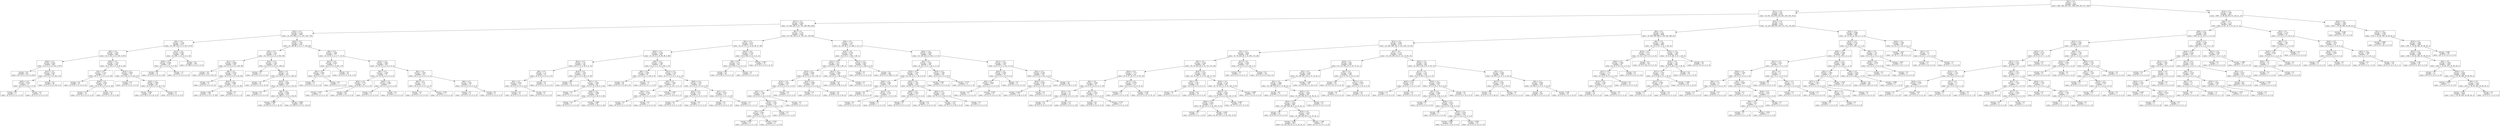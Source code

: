 digraph Tree {
node [shape=box] ;
0 [label="X[2] <= 0.5\nentropy = 3.17\nsamples = 8652\nvalue = [997, 964, 951, 947, 1000, 946, 947, 971, 929]"] ;
1 [label="X[11] <= 0.5\nentropy = 2.97\nsamples = 6741\nvalue = [0, 951, 912, 879, 435, 901, 819, 930, 914]"] ;
0 -> 1 [labeldistance=2.5, labelangle=45, headlabel="True"] ;
2 [label="X[17] <= 0.5\nentropy = 2.524\nsamples = 3387\nvalue = [0, 528, 328, 0, 25, 750, 268, 660, 828]"] ;
1 -> 2 ;
3 [label="X[23] <= 0.5\nentropy = 2.122\nsamples = 1995\nvalue = [0, 379, 188, 0, 2, 0, 167, 520, 739]"] ;
2 -> 3 ;
4 [label="X[5] <= 0.5\nentropy = 1.519\nsamples = 1077\nvalue = [0, 190, 122, 0, 0, 0, 90, 0, 675]"] ;
3 -> 4 ;
5 [label="X[8] <= 0.5\nentropy = 1.039\nsamples = 868\nvalue = [0, 0, 121, 0, 0, 0, 90, 0, 657]"] ;
4 -> 5 ;
6 [label="X[20] <= 0.5\nentropy = 0.432\nsamples = 699\nvalue = [0, 0, 0, 0, 0, 0, 62, 0, 637]"] ;
5 -> 6 ;
7 [label="entropy = 0.0\nsamples = 631\nvalue = [0, 0, 0, 0, 0, 0, 0, 0, 631]"] ;
6 -> 7 ;
8 [label="X[15] <= 0.5\nentropy = 0.431\nsamples = 68\nvalue = [0, 0, 0, 0, 0, 0, 62, 0, 6]"] ;
6 -> 8 ;
9 [label="X[26] <= 0.5\nentropy = 0.918\nsamples = 9\nvalue = [0, 0, 0, 0, 0, 0, 3, 0, 6]"] ;
8 -> 9 ;
10 [label="entropy = 0.0\nsamples = 3\nvalue = [0, 0, 0, 0, 0, 0, 3, 0, 0]"] ;
9 -> 10 ;
11 [label="entropy = 0.0\nsamples = 6\nvalue = [0, 0, 0, 0, 0, 0, 0, 0, 6]"] ;
9 -> 11 ;
12 [label="entropy = 0.0\nsamples = 59\nvalue = [0, 0, 0, 0, 0, 0, 59, 0, 0]"] ;
8 -> 12 ;
13 [label="X[20] <= 0.5\nentropy = 1.139\nsamples = 169\nvalue = [0, 0, 121, 0, 0, 0, 28, 0, 20]"] ;
5 -> 13 ;
14 [label="X[3] <= 0.5\nentropy = 0.734\nsamples = 97\nvalue = [0, 0, 77, 0, 0, 0, 0, 0, 20]"] ;
13 -> 14 ;
15 [label="entropy = 0.0\nsamples = 67\nvalue = [0, 0, 67, 0, 0, 0, 0, 0, 0]"] ;
14 -> 15 ;
16 [label="X[26] <= 0.5\nentropy = 0.918\nsamples = 30\nvalue = [0, 0, 10, 0, 0, 0, 0, 0, 20]"] ;
14 -> 16 ;
17 [label="entropy = 0.0\nsamples = 10\nvalue = [0, 0, 10, 0, 0, 0, 0, 0, 0]"] ;
16 -> 17 ;
18 [label="entropy = 0.0\nsamples = 20\nvalue = [0, 0, 0, 0, 0, 0, 0, 0, 20]"] ;
16 -> 18 ;
19 [label="X[16] <= 0.5\nentropy = 0.964\nsamples = 72\nvalue = [0, 0, 44, 0, 0, 0, 28, 0, 0]"] ;
13 -> 19 ;
20 [label="entropy = 0.0\nsamples = 3\nvalue = [0, 0, 0, 0, 0, 0, 3, 0, 0]"] ;
19 -> 20 ;
21 [label="X[25] <= 0.5\nentropy = 0.945\nsamples = 69\nvalue = [0, 0, 44, 0, 0, 0, 25, 0, 0]"] ;
19 -> 21 ;
22 [label="entropy = 0.961\nsamples = 65\nvalue = [0, 0, 40, 0, 0, 0, 25, 0, 0]"] ;
21 -> 22 ;
23 [label="entropy = 0.0\nsamples = 4\nvalue = [0, 0, 4, 0, 0, 0, 0, 0, 0]"] ;
21 -> 23 ;
24 [label="X[13] <= 0.5\nentropy = 0.467\nsamples = 209\nvalue = [0, 190, 1, 0, 0, 0, 0, 0, 18]"] ;
4 -> 24 ;
25 [label="X[24] <= 0.5\nentropy = 0.569\nsamples = 20\nvalue = [0, 1, 1, 0, 0, 0, 0, 0, 18]"] ;
24 -> 25 ;
26 [label="entropy = 0.0\nsamples = 18\nvalue = [0, 0, 0, 0, 0, 0, 0, 0, 18]"] ;
25 -> 26 ;
27 [label="entropy = 1.0\nsamples = 2\nvalue = [0, 1, 1, 0, 0, 0, 0, 0, 0]"] ;
25 -> 27 ;
28 [label="entropy = 0.0\nsamples = 189\nvalue = [0, 189, 0, 0, 0, 0, 0, 0, 0]"] ;
24 -> 28 ;
29 [label="X[20] <= 0.5\nentropy = 1.794\nsamples = 918\nvalue = [0, 189, 66, 0, 2, 0, 77, 520, 64]"] ;
3 -> 29 ;
30 [label="X[5] <= 0.5\nentropy = 1.24\nsamples = 747\nvalue = [0, 175, 9, 0, 0, 0, 0, 504, 59]"] ;
29 -> 30 ;
31 [label="X[1] <= 0.5\nentropy = 0.608\nsamples = 395\nvalue = [0, 0, 0, 0, 0, 0, 0, 336, 59]"] ;
30 -> 31 ;
32 [label="entropy = 0.0\nsamples = 251\nvalue = [0, 0, 0, 0, 0, 0, 0, 251, 0]"] ;
31 -> 32 ;
33 [label="X[6] <= 0.5\nentropy = 0.976\nsamples = 144\nvalue = [0, 0, 0, 0, 0, 0, 0, 85, 59]"] ;
31 -> 33 ;
34 [label="entropy = 0.0\nsamples = 9\nvalue = [0, 0, 0, 0, 0, 0, 0, 9, 0]"] ;
33 -> 34 ;
35 [label="X[24] <= 0.5\nentropy = 0.989\nsamples = 135\nvalue = [0, 0, 0, 0, 0, 0, 0, 76, 59]"] ;
33 -> 35 ;
36 [label="entropy = 0.99\nsamples = 134\nvalue = [0, 0, 0, 0, 0, 0, 0, 75, 59]"] ;
35 -> 36 ;
37 [label="entropy = 0.0\nsamples = 1\nvalue = [0, 0, 0, 0, 0, 0, 0, 1, 0]"] ;
35 -> 37 ;
38 [label="X[12] <= 0.5\nentropy = 1.146\nsamples = 352\nvalue = [0, 175, 9, 0, 0, 0, 0, 168, 0]"] ;
30 -> 38 ;
39 [label="entropy = 0.0\nsamples = 9\nvalue = [0, 0, 9, 0, 0, 0, 0, 0, 0]"] ;
38 -> 39 ;
40 [label="X[26] <= 0.5\nentropy = 1.0\nsamples = 343\nvalue = [0, 175, 0, 0, 0, 0, 0, 168, 0]"] ;
38 -> 40 ;
41 [label="entropy = 0.0\nsamples = 16\nvalue = [0, 0, 0, 0, 0, 0, 0, 16, 0]"] ;
40 -> 41 ;
42 [label="X[16] <= 0.5\nentropy = 0.996\nsamples = 327\nvalue = [0, 175, 0, 0, 0, 0, 0, 152, 0]"] ;
40 -> 42 ;
43 [label="entropy = 0.0\nsamples = 9\nvalue = [0, 9, 0, 0, 0, 0, 0, 0, 0]"] ;
42 -> 43 ;
44 [label="X[6] <= 0.5\nentropy = 0.999\nsamples = 318\nvalue = [0, 166, 0, 0, 0, 0, 0, 152, 0]"] ;
42 -> 44 ;
45 [label="entropy = 0.998\nsamples = 38\nvalue = [0, 20, 0, 0, 0, 0, 0, 18, 0]"] ;
44 -> 45 ;
46 [label="entropy = 0.999\nsamples = 280\nvalue = [0, 146, 0, 0, 0, 0, 0, 134, 0]"] ;
44 -> 46 ;
47 [label="X[8] <= 0.5\nentropy = 1.886\nsamples = 171\nvalue = [0, 14, 57, 0, 2, 0, 77, 16, 5]"] ;
29 -> 47 ;
48 [label="X[15] <= 0.5\nentropy = 0.253\nsamples = 71\nvalue = [0, 0, 0, 0, 0, 0, 68, 3, 0]"] ;
47 -> 48 ;
49 [label="X[4] <= 0.5\nentropy = 0.881\nsamples = 10\nvalue = [0, 0, 0, 0, 0, 0, 7, 3, 0]"] ;
48 -> 49 ;
50 [label="entropy = 0.0\nsamples = 3\nvalue = [0, 0, 0, 0, 0, 0, 0, 3, 0]"] ;
49 -> 50 ;
51 [label="entropy = 0.0\nsamples = 7\nvalue = [0, 0, 0, 0, 0, 0, 7, 0, 0]"] ;
49 -> 51 ;
52 [label="entropy = 0.0\nsamples = 61\nvalue = [0, 0, 0, 0, 0, 0, 61, 0, 0]"] ;
48 -> 52 ;
53 [label="X[15] <= 0.5\nentropy = 1.884\nsamples = 100\nvalue = [0, 14, 57, 0, 2, 0, 9, 13, 5]"] ;
47 -> 53 ;
54 [label="X[0] <= 0.5\nentropy = 1.058\nsamples = 72\nvalue = [0, 14, 54, 0, 2, 0, 0, 2, 0]"] ;
53 -> 54 ;
55 [label="X[26] <= 0.5\nentropy = 0.772\nsamples = 65\nvalue = [0, 9, 54, 0, 0, 0, 0, 2, 0]"] ;
54 -> 55 ;
56 [label="entropy = 0.971\nsamples = 5\nvalue = [0, 0, 3, 0, 0, 0, 0, 2, 0]"] ;
55 -> 56 ;
57 [label="entropy = 0.61\nsamples = 60\nvalue = [0, 9, 51, 0, 0, 0, 0, 0, 0]"] ;
55 -> 57 ;
58 [label="X[25] <= 0.5\nentropy = 0.863\nsamples = 7\nvalue = [0, 5, 0, 0, 2, 0, 0, 0, 0]"] ;
54 -> 58 ;
59 [label="entropy = 0.0\nsamples = 2\nvalue = [0, 0, 0, 0, 2, 0, 0, 0, 0]"] ;
58 -> 59 ;
60 [label="entropy = 0.0\nsamples = 5\nvalue = [0, 5, 0, 0, 0, 0, 0, 0, 0]"] ;
58 -> 60 ;
61 [label="X[5] <= 0.5\nentropy = 1.845\nsamples = 28\nvalue = [0, 0, 3, 0, 0, 0, 9, 11, 5]"] ;
53 -> 61 ;
62 [label="X[9] <= 0.5\nentropy = 0.75\nsamples = 14\nvalue = [0, 0, 3, 0, 0, 0, 0, 11, 0]"] ;
61 -> 62 ;
63 [label="entropy = 0.0\nsamples = 9\nvalue = [0, 0, 0, 0, 0, 0, 0, 9, 0]"] ;
62 -> 63 ;
64 [label="entropy = 0.971\nsamples = 5\nvalue = [0, 0, 3, 0, 0, 0, 0, 2, 0]"] ;
62 -> 64 ;
65 [label="X[9] <= 0.5\nentropy = 0.94\nsamples = 14\nvalue = [0, 0, 0, 0, 0, 0, 9, 0, 5]"] ;
61 -> 65 ;
66 [label="entropy = 0.0\nsamples = 9\nvalue = [0, 0, 0, 0, 0, 0, 9, 0, 0]"] ;
65 -> 66 ;
67 [label="entropy = 0.0\nsamples = 5\nvalue = [0, 0, 0, 0, 0, 0, 0, 0, 5]"] ;
65 -> 67 ;
68 [label="X[0] <= 0.5\nentropy = 2.118\nsamples = 1392\nvalue = [0, 149, 140, 0, 23, 750, 101, 140, 89]"] ;
2 -> 68 ;
69 [label="X[4] <= 0.5\nentropy = 2.475\nsamples = 415\nvalue = [0, 19, 111, 0, 10, 62, 98, 27, 88]"] ;
68 -> 69 ;
70 [label="X[20] <= 0.5\nentropy = 2.129\nsamples = 283\nvalue = [0, 19, 2, 0, 10, 60, 98, 6, 88]"] ;
69 -> 70 ;
71 [label="X[22] <= 0.5\nentropy = 1.45\nsamples = 144\nvalue = [0, 8, 1, 0, 0, 58, 0, 4, 73]"] ;
70 -> 71 ;
72 [label="X[8] <= 0.5\nentropy = 1.11\nsamples = 43\nvalue = [0, 8, 0, 0, 0, 0, 0, 4, 31]"] ;
71 -> 72 ;
73 [label="X[3] <= 0.5\nentropy = 0.918\nsamples = 12\nvalue = [0, 8, 0, 0, 0, 0, 0, 4, 0]"] ;
72 -> 73 ;
74 [label="entropy = 0.0\nsamples = 8\nvalue = [0, 8, 0, 0, 0, 0, 0, 0, 0]"] ;
73 -> 74 ;
75 [label="entropy = 0.0\nsamples = 4\nvalue = [0, 0, 0, 0, 0, 0, 0, 4, 0]"] ;
73 -> 75 ;
76 [label="entropy = 0.0\nsamples = 31\nvalue = [0, 0, 0, 0, 0, 0, 0, 0, 31]"] ;
72 -> 76 ;
77 [label="X[10] <= 0.5\nentropy = 1.052\nsamples = 101\nvalue = [0, 0, 1, 0, 0, 58, 0, 0, 42]"] ;
71 -> 77 ;
78 [label="entropy = 0.0\nsamples = 19\nvalue = [0, 0, 0, 0, 0, 19, 0, 0, 0]"] ;
77 -> 78 ;
79 [label="X[7] <= 0.5\nentropy = 1.082\nsamples = 82\nvalue = [0, 0, 1, 0, 0, 39, 0, 0, 42]"] ;
77 -> 79 ;
80 [label="entropy = 0.0\nsamples = 1\nvalue = [0, 0, 1, 0, 0, 0, 0, 0, 0]"] ;
79 -> 80 ;
81 [label="X[26] <= 0.5\nentropy = 0.999\nsamples = 81\nvalue = [0, 0, 0, 0, 0, 39, 0, 0, 42]"] ;
79 -> 81 ;
82 [label="entropy = 0.0\nsamples = 1\nvalue = [0, 0, 0, 0, 0, 1, 0, 0, 0]"] ;
81 -> 82 ;
83 [label="entropy = 0.998\nsamples = 80\nvalue = [0, 0, 0, 0, 0, 38, 0, 0, 42]"] ;
81 -> 83 ;
84 [label="X[9] <= 0.5\nentropy = 1.492\nsamples = 139\nvalue = [0, 11, 1, 0, 10, 2, 98, 2, 15]"] ;
70 -> 84 ;
85 [label="X[6] <= 0.5\nentropy = 0.091\nsamples = 87\nvalue = [0, 0, 0, 0, 0, 1, 86, 0, 0]"] ;
84 -> 85 ;
86 [label="entropy = 0.0\nsamples = 85\nvalue = [0, 0, 0, 0, 0, 0, 85, 0, 0]"] ;
85 -> 86 ;
87 [label="entropy = 1.0\nsamples = 2\nvalue = [0, 0, 0, 0, 0, 1, 1, 0, 0]"] ;
85 -> 87 ;
88 [label="X[13] <= 0.5\nentropy = 2.337\nsamples = 52\nvalue = [0, 11, 1, 0, 10, 1, 12, 2, 15]"] ;
84 -> 88 ;
89 [label="X[8] <= 0.5\nentropy = 1.949\nsamples = 23\nvalue = [0, 8, 1, 0, 10, 1, 0, 2, 1]"] ;
88 -> 89 ;
90 [label="X[5] <= 0.5\nentropy = 0.544\nsamples = 8\nvalue = [0, 7, 0, 0, 0, 1, 0, 0, 0]"] ;
89 -> 90 ;
91 [label="entropy = 0.0\nsamples = 1\nvalue = [0, 0, 0, 0, 0, 1, 0, 0, 0]"] ;
90 -> 91 ;
92 [label="entropy = 0.0\nsamples = 7\nvalue = [0, 7, 0, 0, 0, 0, 0, 0, 0]"] ;
90 -> 92 ;
93 [label="entropy = 1.559\nsamples = 15\nvalue = [0, 1, 1, 0, 10, 0, 0, 2, 1]"] ;
89 -> 93 ;
94 [label="X[26] <= 0.5\nentropy = 1.373\nsamples = 29\nvalue = [0, 3, 0, 0, 0, 0, 12, 0, 14]"] ;
88 -> 94 ;
95 [label="X[22] <= 0.5\nentropy = 0.75\nsamples = 14\nvalue = [0, 3, 0, 0, 0, 0, 11, 0, 0]"] ;
94 -> 95 ;
96 [label="entropy = 0.0\nsamples = 11\nvalue = [0, 0, 0, 0, 0, 0, 11, 0, 0]"] ;
95 -> 96 ;
97 [label="entropy = 0.0\nsamples = 3\nvalue = [0, 3, 0, 0, 0, 0, 0, 0, 0]"] ;
95 -> 97 ;
98 [label="X[7] <= 0.5\nentropy = 0.353\nsamples = 15\nvalue = [0, 0, 0, 0, 0, 0, 1, 0, 14]"] ;
94 -> 98 ;
99 [label="entropy = 0.0\nsamples = 13\nvalue = [0, 0, 0, 0, 0, 0, 0, 0, 13]"] ;
98 -> 99 ;
100 [label="entropy = 1.0\nsamples = 2\nvalue = [0, 0, 0, 0, 0, 0, 1, 0, 1]"] ;
98 -> 100 ;
101 [label="X[18] <= 0.5\nentropy = 0.742\nsamples = 132\nvalue = [0, 0, 109, 0, 0, 2, 0, 21, 0]"] ;
69 -> 101 ;
102 [label="X[6] <= 0.5\nentropy = 0.14\nsamples = 101\nvalue = [0, 0, 99, 0, 0, 2, 0, 0, 0]"] ;
101 -> 102 ;
103 [label="entropy = 0.0\nsamples = 99\nvalue = [0, 0, 99, 0, 0, 0, 0, 0, 0]"] ;
102 -> 103 ;
104 [label="entropy = 0.0\nsamples = 2\nvalue = [0, 0, 0, 0, 0, 2, 0, 0, 0]"] ;
102 -> 104 ;
105 [label="entropy = 0.907\nsamples = 31\nvalue = [0, 0, 10, 0, 0, 0, 0, 21, 0]"] ;
101 -> 105 ;
106 [label="X[8] <= 0.5\nentropy = 1.373\nsamples = 977\nvalue = [0, 130, 29, 0, 13, 688, 3, 113, 1]"] ;
68 -> 106 ;
107 [label="X[18] <= 0.5\nentropy = 0.759\nsamples = 631\nvalue = [0, 0, 0, 0, 7, 524, 3, 96, 1]"] ;
106 -> 107 ;
108 [label="X[21] <= 0.5\nentropy = 1.277\nsamples = 203\nvalue = [0, 0, 0, 0, 5, 98, 3, 96, 1]"] ;
107 -> 108 ;
109 [label="X[19] <= 0.5\nentropy = 0.884\nsamples = 114\nvalue = [0, 0, 0, 0, 4, 10, 3, 96, 1]"] ;
108 -> 109 ;
110 [label="X[14] <= 0.5\nentropy = 1.822\nsamples = 21\nvalue = [0, 0, 0, 0, 4, 10, 3, 4, 0]"] ;
109 -> 110 ;
111 [label="X[5] <= 0.5\nentropy = 1.383\nsamples = 17\nvalue = [0, 0, 0, 0, 0, 10, 3, 4, 0]"] ;
110 -> 111 ;
112 [label="X[22] <= 0.5\nentropy = 1.095\nsamples = 14\nvalue = [0, 0, 0, 0, 0, 10, 3, 1, 0]"] ;
111 -> 112 ;
113 [label="X[7] <= 0.5\nentropy = 0.991\nsamples = 13\nvalue = [0, 0, 0, 0, 0, 10, 2, 1, 0]"] ;
112 -> 113 ;
114 [label="entropy = 0.811\nsamples = 4\nvalue = [0, 0, 0, 0, 0, 3, 0, 1, 0]"] ;
113 -> 114 ;
115 [label="entropy = 0.764\nsamples = 9\nvalue = [0, 0, 0, 0, 0, 7, 2, 0, 0]"] ;
113 -> 115 ;
116 [label="entropy = 0.0\nsamples = 1\nvalue = [0, 0, 0, 0, 0, 0, 1, 0, 0]"] ;
112 -> 116 ;
117 [label="entropy = 0.0\nsamples = 3\nvalue = [0, 0, 0, 0, 0, 0, 0, 3, 0]"] ;
111 -> 117 ;
118 [label="entropy = 0.0\nsamples = 4\nvalue = [0, 0, 0, 0, 4, 0, 0, 0, 0]"] ;
110 -> 118 ;
119 [label="X[23] <= 0.5\nentropy = 0.086\nsamples = 93\nvalue = [0, 0, 0, 0, 0, 0, 0, 92, 1]"] ;
109 -> 119 ;
120 [label="entropy = 0.0\nsamples = 1\nvalue = [0, 0, 0, 0, 0, 0, 0, 0, 1]"] ;
119 -> 120 ;
121 [label="entropy = 0.0\nsamples = 92\nvalue = [0, 0, 0, 0, 0, 0, 0, 92, 0]"] ;
119 -> 121 ;
122 [label="X[14] <= 0.5\nentropy = 0.089\nsamples = 89\nvalue = [0, 0, 0, 0, 1, 88, 0, 0, 0]"] ;
108 -> 122 ;
123 [label="entropy = 0.0\nsamples = 88\nvalue = [0, 0, 0, 0, 0, 88, 0, 0, 0]"] ;
122 -> 123 ;
124 [label="entropy = 0.0\nsamples = 1\nvalue = [0, 0, 0, 0, 1, 0, 0, 0, 0]"] ;
122 -> 124 ;
125 [label="X[13] <= 0.5\nentropy = 0.043\nsamples = 428\nvalue = [0, 0, 0, 0, 2, 426, 0, 0, 0]"] ;
107 -> 125 ;
126 [label="entropy = 0.0\nsamples = 2\nvalue = [0, 0, 0, 0, 2, 0, 0, 0, 0]"] ;
125 -> 126 ;
127 [label="entropy = 0.0\nsamples = 426\nvalue = [0, 0, 0, 0, 0, 426, 0, 0, 0]"] ;
125 -> 127 ;
128 [label="X[20] <= 0.5\nentropy = 1.656\nsamples = 346\nvalue = [0, 130, 29, 0, 6, 164, 0, 17, 0]"] ;
106 -> 128 ;
129 [label="X[4] <= 0.5\nentropy = 1.502\nsamples = 194\nvalue = [0, 121, 12, 0, 1, 43, 0, 17, 0]"] ;
128 -> 129 ;
130 [label="X[18] <= 0.5\nentropy = 1.297\nsamples = 176\nvalue = [0, 121, 8, 0, 1, 38, 0, 8, 0]"] ;
129 -> 130 ;
131 [label="X[26] <= 0.5\nentropy = 0.682\nsamples = 36\nvalue = [0, 31, 4, 0, 1, 0, 0, 0, 0]"] ;
130 -> 131 ;
132 [label="entropy = 0.0\nsamples = 31\nvalue = [0, 31, 0, 0, 0, 0, 0, 0, 0]"] ;
131 -> 132 ;
133 [label="X[14] <= 0.5\nentropy = 0.722\nsamples = 5\nvalue = [0, 0, 4, 0, 1, 0, 0, 0, 0]"] ;
131 -> 133 ;
134 [label="entropy = 0.0\nsamples = 4\nvalue = [0, 0, 4, 0, 0, 0, 0, 0, 0]"] ;
133 -> 134 ;
135 [label="entropy = 0.0\nsamples = 1\nvalue = [0, 0, 0, 0, 1, 0, 0, 0, 0]"] ;
133 -> 135 ;
136 [label="X[23] <= 0.5\nentropy = 1.303\nsamples = 140\nvalue = [0, 90, 4, 0, 0, 38, 0, 8, 0]"] ;
130 -> 136 ;
137 [label="X[26] <= 0.5\nentropy = 0.523\nsamples = 17\nvalue = [0, 15, 2, 0, 0, 0, 0, 0, 0]"] ;
136 -> 137 ;
138 [label="entropy = 0.0\nsamples = 2\nvalue = [0, 0, 2, 0, 0, 0, 0, 0, 0]"] ;
137 -> 138 ;
139 [label="entropy = 0.0\nsamples = 15\nvalue = [0, 15, 0, 0, 0, 0, 0, 0, 0]"] ;
137 -> 139 ;
140 [label="X[25] <= 0.5\nentropy = 1.312\nsamples = 123\nvalue = [0, 75, 2, 0, 0, 38, 0, 8, 0]"] ;
136 -> 140 ;
141 [label="entropy = 1.317\nsamples = 122\nvalue = [0, 74, 2, 0, 0, 38, 0, 8, 0]"] ;
140 -> 141 ;
142 [label="entropy = 0.0\nsamples = 1\nvalue = [0, 1, 0, 0, 0, 0, 0, 0, 0]"] ;
140 -> 142 ;
143 [label="X[19] <= 0.5\nentropy = 1.496\nsamples = 18\nvalue = [0, 0, 4, 0, 0, 5, 0, 9, 0]"] ;
129 -> 143 ;
144 [label="entropy = 0.961\nsamples = 13\nvalue = [0, 0, 0, 0, 0, 5, 0, 8, 0]"] ;
143 -> 144 ;
145 [label="entropy = 0.722\nsamples = 5\nvalue = [0, 0, 4, 0, 0, 0, 0, 1, 0]"] ;
143 -> 145 ;
146 [label="X[13] <= 0.5\nentropy = 1.019\nsamples = 152\nvalue = [0, 9, 17, 0, 5, 121, 0, 0, 0]"] ;
128 -> 146 ;
147 [label="X[25] <= 0.5\nentropy = 0.852\nsamples = 18\nvalue = [0, 0, 13, 0, 5, 0, 0, 0, 0]"] ;
146 -> 147 ;
148 [label="X[5] <= 0.5\nentropy = 0.863\nsamples = 7\nvalue = [0, 0, 2, 0, 5, 0, 0, 0, 0]"] ;
147 -> 148 ;
149 [label="entropy = 0.0\nsamples = 1\nvalue = [0, 0, 0, 0, 1, 0, 0, 0, 0]"] ;
148 -> 149 ;
150 [label="entropy = 0.918\nsamples = 6\nvalue = [0, 0, 2, 0, 4, 0, 0, 0, 0]"] ;
148 -> 150 ;
151 [label="entropy = 0.0\nsamples = 11\nvalue = [0, 0, 11, 0, 0, 0, 0, 0, 0]"] ;
147 -> 151 ;
152 [label="X[21] <= 0.5\nentropy = 0.546\nsamples = 134\nvalue = [0, 9, 4, 0, 0, 121, 0, 0, 0]"] ;
146 -> 152 ;
153 [label="X[24] <= 0.5\nentropy = 0.798\nsamples = 78\nvalue = [0, 9, 4, 0, 0, 65, 0, 0, 0]"] ;
152 -> 153 ;
154 [label="entropy = 0.834\nsamples = 73\nvalue = [0, 9, 4, 0, 0, 60, 0, 0, 0]"] ;
153 -> 154 ;
155 [label="entropy = 0.0\nsamples = 5\nvalue = [0, 0, 0, 0, 0, 5, 0, 0, 0]"] ;
153 -> 155 ;
156 [label="entropy = 0.0\nsamples = 56\nvalue = [0, 0, 0, 0, 0, 56, 0, 0, 0]"] ;
152 -> 156 ;
157 [label="X[14] <= 0.5\nentropy = 2.75\nsamples = 3354\nvalue = [0, 423, 584, 879, 410, 151, 551, 270, 86]"] ;
1 -> 157 ;
158 [label="X[6] <= 0.5\nentropy = 2.52\nsamples = 2866\nvalue = [0, 408, 549, 869, 0, 149, 544, 266, 81]"] ;
157 -> 158 ;
159 [label="X[12] <= 0.5\nentropy = 2.505\nsamples = 2170\nvalue = [0, 394, 549, 352, 0, 122, 539, 174, 40]"] ;
158 -> 159 ;
160 [label="X[7] <= 0.5\nentropy = 2.019\nsamples = 940\nvalue = [0, 76, 224, 29, 0, 10, 465, 110, 26]"] ;
159 -> 160 ;
161 [label="X[5] <= 0.5\nentropy = 2.329\nsamples = 607\nvalue = [0, 76, 224, 29, 0, 10, 133, 110, 25]"] ;
160 -> 161 ;
162 [label="X[20] <= 0.5\nentropy = 1.773\nsamples = 163\nvalue = [0, 0, 27, 18, 0, 0, 13, 95, 10]"] ;
161 -> 162 ;
163 [label="X[4] <= 0.5\nentropy = 1.696\nsamples = 51\nvalue = [0, 0, 27, 10, 0, 0, 0, 4, 10]"] ;
162 -> 163 ;
164 [label="X[17] <= 0.5\nentropy = 1.0\nsamples = 20\nvalue = [0, 0, 0, 10, 0, 0, 0, 0, 10]"] ;
163 -> 164 ;
165 [label="entropy = 0.0\nsamples = 10\nvalue = [0, 0, 0, 10, 0, 0, 0, 0, 0]"] ;
164 -> 165 ;
166 [label="entropy = 0.0\nsamples = 10\nvalue = [0, 0, 0, 0, 0, 0, 0, 0, 10]"] ;
164 -> 166 ;
167 [label="X[1] <= 0.5\nentropy = 0.555\nsamples = 31\nvalue = [0, 0, 27, 0, 0, 0, 0, 4, 0]"] ;
163 -> 167 ;
168 [label="entropy = 0.0\nsamples = 26\nvalue = [0, 0, 26, 0, 0, 0, 0, 0, 0]"] ;
167 -> 168 ;
169 [label="entropy = 0.722\nsamples = 5\nvalue = [0, 0, 1, 0, 0, 0, 0, 4, 0]"] ;
167 -> 169 ;
170 [label="X[17] <= 0.5\nentropy = 0.876\nsamples = 112\nvalue = [0, 0, 0, 8, 0, 0, 13, 91, 0]"] ;
162 -> 170 ;
171 [label="entropy = 0.0\nsamples = 3\nvalue = [0, 0, 0, 3, 0, 0, 0, 0, 0]"] ;
170 -> 171 ;
172 [label="entropy = 0.787\nsamples = 109\nvalue = [0, 0, 0, 5, 0, 0, 13, 91, 0]"] ;
170 -> 172 ;
173 [label="X[20] <= 0.5\nentropy = 2.052\nsamples = 444\nvalue = [0, 76, 197, 11, 0, 10, 120, 15, 15]"] ;
161 -> 173 ;
174 [label="X[0] <= 0.5\nentropy = 0.417\nsamples = 83\nvalue = [0, 0, 76, 0, 0, 0, 0, 0, 7]"] ;
173 -> 174 ;
175 [label="entropy = 0.0\nsamples = 7\nvalue = [0, 0, 0, 0, 0, 0, 0, 0, 7]"] ;
174 -> 175 ;
176 [label="entropy = 0.0\nsamples = 76\nvalue = [0, 0, 76, 0, 0, 0, 0, 0, 0]"] ;
174 -> 176 ;
177 [label="X[16] <= 0.5\nentropy = 2.139\nsamples = 361\nvalue = [0, 76, 121, 11, 0, 10, 120, 15, 8]"] ;
173 -> 177 ;
178 [label="X[22] <= 0.5\nentropy = 2.052\nsamples = 345\nvalue = [0, 76, 114, 2, 0, 10, 120, 15, 8]"] ;
177 -> 178 ;
179 [label="X[26] <= 0.5\nentropy = 2.064\nsamples = 313\nvalue = [0, 59, 114, 2, 0, 10, 105, 15, 8]"] ;
178 -> 179 ;
180 [label="entropy = 0.0\nsamples = 1\nvalue = [0, 0, 0, 0, 0, 0, 1, 0, 0]"] ;
179 -> 180 ;
181 [label="entropy = 2.065\nsamples = 312\nvalue = [0, 59, 114, 2, 0, 10, 104, 15, 8]"] ;
179 -> 181 ;
182 [label="entropy = 0.997\nsamples = 32\nvalue = [0, 17, 0, 0, 0, 0, 15, 0, 0]"] ;
178 -> 182 ;
183 [label="entropy = 0.989\nsamples = 16\nvalue = [0, 0, 7, 9, 0, 0, 0, 0, 0]"] ;
177 -> 183 ;
184 [label="X[17] <= 0.5\nentropy = 0.029\nsamples = 333\nvalue = [0, 0, 0, 0, 0, 0, 332, 0, 1]"] ;
160 -> 184 ;
185 [label="entropy = 0.0\nsamples = 1\nvalue = [0, 0, 0, 0, 0, 0, 0, 0, 1]"] ;
184 -> 185 ;
186 [label="entropy = 0.0\nsamples = 332\nvalue = [0, 0, 0, 0, 0, 0, 332, 0, 0]"] ;
184 -> 186 ;
187 [label="X[7] <= 0.5\nentropy = 2.373\nsamples = 1230\nvalue = [0, 318, 325, 323, 0, 112, 74, 64, 14]"] ;
159 -> 187 ;
188 [label="X[19] <= 0.5\nentropy = 2.06\nsamples = 836\nvalue = [0, 114, 325, 275, 0, 25, 74, 22, 1]"] ;
187 -> 188 ;
189 [label="X[3] <= 0.5\nentropy = 2.033\nsamples = 670\nvalue = [0, 109, 325, 124, 0, 15, 74, 22, 1]"] ;
188 -> 189 ;
190 [label="X[5] <= 0.5\nentropy = 1.899\nsamples = 579\nvalue = [0, 109, 319, 68, 0, 12, 48, 22, 1]"] ;
189 -> 190 ;
191 [label="entropy = 0.0\nsamples = 77\nvalue = [0, 0, 77, 0, 0, 0, 0, 0, 0]"] ;
190 -> 191 ;
192 [label="X[16] <= 0.5\nentropy = 2.045\nsamples = 502\nvalue = [0, 109, 242, 68, 0, 12, 48, 22, 1]"] ;
190 -> 192 ;
193 [label="X[23] <= 0.5\nentropy = 2.004\nsamples = 489\nvalue = [0, 109, 242, 68, 0, 12, 35, 22, 1]"] ;
192 -> 193 ;
194 [label="entropy = 0.0\nsamples = 18\nvalue = [0, 0, 18, 0, 0, 0, 0, 0, 0]"] ;
193 -> 194 ;
195 [label="X[25] <= 0.5\nentropy = 2.041\nsamples = 471\nvalue = [0, 109, 224, 68, 0, 12, 35, 22, 1]"] ;
193 -> 195 ;
196 [label="entropy = 2.032\nsamples = 463\nvalue = [0, 109, 222, 63, 0, 12, 34, 22, 1]"] ;
195 -> 196 ;
197 [label="entropy = 1.299\nsamples = 8\nvalue = [0, 0, 2, 5, 0, 0, 1, 0, 0]"] ;
195 -> 197 ;
198 [label="entropy = 0.0\nsamples = 13\nvalue = [0, 0, 0, 0, 0, 0, 13, 0, 0]"] ;
192 -> 198 ;
199 [label="entropy = 1.368\nsamples = 91\nvalue = [0, 0, 6, 56, 0, 3, 26, 0, 0]"] ;
189 -> 199 ;
200 [label="X[0] <= 0.5\nentropy = 0.521\nsamples = 166\nvalue = [0, 5, 0, 151, 0, 10, 0, 0, 0]"] ;
188 -> 200 ;
201 [label="entropy = 0.0\nsamples = 151\nvalue = [0, 0, 0, 151, 0, 0, 0, 0, 0]"] ;
200 -> 201 ;
202 [label="X[17] <= 0.5\nentropy = 0.918\nsamples = 15\nvalue = [0, 5, 0, 0, 0, 10, 0, 0, 0]"] ;
200 -> 202 ;
203 [label="entropy = 0.0\nsamples = 5\nvalue = [0, 5, 0, 0, 0, 0, 0, 0, 0]"] ;
202 -> 203 ;
204 [label="entropy = 0.0\nsamples = 10\nvalue = [0, 0, 0, 0, 0, 10, 0, 0, 0]"] ;
202 -> 204 ;
205 [label="X[23] <= 0.5\nentropy = 1.85\nsamples = 394\nvalue = [0, 204, 0, 48, 0, 87, 0, 42, 13]"] ;
187 -> 205 ;
206 [label="X[17] <= 0.5\nentropy = 1.321\nsamples = 135\nvalue = [0, 0, 0, 46, 0, 76, 0, 0, 13]"] ;
205 -> 206 ;
207 [label="X[26] <= 0.5\nentropy = 0.371\nsamples = 14\nvalue = [0, 0, 0, 1, 0, 0, 0, 0, 13]"] ;
206 -> 207 ;
208 [label="entropy = 0.0\nsamples = 1\nvalue = [0, 0, 0, 1, 0, 0, 0, 0, 0]"] ;
207 -> 208 ;
209 [label="entropy = 0.0\nsamples = 13\nvalue = [0, 0, 0, 0, 0, 0, 0, 0, 13]"] ;
207 -> 209 ;
210 [label="X[19] <= 0.5\nentropy = 0.952\nsamples = 121\nvalue = [0, 0, 0, 45, 0, 76, 0, 0, 0]"] ;
206 -> 210 ;
211 [label="X[3] <= 0.5\nentropy = 0.982\nsamples = 107\nvalue = [0, 0, 0, 45, 0, 62, 0, 0, 0]"] ;
210 -> 211 ;
212 [label="entropy = 0.0\nsamples = 2\nvalue = [0, 0, 0, 2, 0, 0, 0, 0, 0]"] ;
211 -> 212 ;
213 [label="X[26] <= 0.5\nentropy = 0.976\nsamples = 105\nvalue = [0, 0, 0, 43, 0, 62, 0, 0, 0]"] ;
211 -> 213 ;
214 [label="entropy = 0.0\nsamples = 1\nvalue = [0, 0, 0, 0, 0, 1, 0, 0, 0]"] ;
213 -> 214 ;
215 [label="X[20] <= 0.5\nentropy = 0.978\nsamples = 104\nvalue = [0, 0, 0, 43, 0, 61, 0, 0, 0]"] ;
213 -> 215 ;
216 [label="entropy = 0.982\nsamples = 88\nvalue = [0, 0, 0, 37, 0, 51, 0, 0, 0]"] ;
215 -> 216 ;
217 [label="entropy = 0.954\nsamples = 16\nvalue = [0, 0, 0, 6, 0, 10, 0, 0, 0]"] ;
215 -> 217 ;
218 [label="entropy = 0.0\nsamples = 14\nvalue = [0, 0, 0, 0, 0, 14, 0, 0, 0]"] ;
210 -> 218 ;
219 [label="X[5] <= 0.5\nentropy = 0.945\nsamples = 259\nvalue = [0, 204, 0, 2, 0, 11, 0, 42, 0]"] ;
205 -> 219 ;
220 [label="X[17] <= 0.5\nentropy = 0.353\nsamples = 30\nvalue = [0, 0, 0, 2, 0, 0, 0, 28, 0]"] ;
219 -> 220 ;
221 [label="entropy = 0.0\nsamples = 28\nvalue = [0, 0, 0, 0, 0, 0, 0, 28, 0]"] ;
220 -> 221 ;
222 [label="entropy = 0.0\nsamples = 2\nvalue = [0, 0, 0, 2, 0, 0, 0, 0, 0]"] ;
220 -> 222 ;
223 [label="X[0] <= 0.5\nentropy = 0.605\nsamples = 229\nvalue = [0, 204, 0, 0, 0, 11, 0, 14, 0]"] ;
219 -> 223 ;
224 [label="entropy = 0.0\nsamples = 204\nvalue = [0, 204, 0, 0, 0, 0, 0, 0, 0]"] ;
223 -> 224 ;
225 [label="entropy = 0.99\nsamples = 25\nvalue = [0, 0, 0, 0, 0, 11, 0, 14, 0]"] ;
223 -> 225 ;
226 [label="X[0] <= 0.5\nentropy = 1.292\nsamples = 696\nvalue = [0, 14, 0, 517, 0, 27, 5, 92, 41]"] ;
158 -> 226 ;
227 [label="X[19] <= 0.5\nentropy = 0.717\nsamples = 414\nvalue = [0, 14, 0, 357, 0, 0, 2, 0, 41]"] ;
226 -> 227 ;
228 [label="X[26] <= 0.5\nentropy = 1.589\nsamples = 82\nvalue = [0, 14, 0, 25, 0, 0, 2, 0, 41]"] ;
227 -> 228 ;
229 [label="X[17] <= 0.5\nentropy = 1.177\nsamples = 41\nvalue = [0, 14, 0, 25, 0, 0, 2, 0, 0]"] ;
228 -> 229 ;
230 [label="X[12] <= 0.5\nentropy = 0.381\nsamples = 27\nvalue = [0, 0, 0, 25, 0, 0, 2, 0, 0]"] ;
229 -> 230 ;
231 [label="entropy = 0.0\nsamples = 25\nvalue = [0, 0, 0, 25, 0, 0, 0, 0, 0]"] ;
230 -> 231 ;
232 [label="entropy = 0.0\nsamples = 2\nvalue = [0, 0, 0, 0, 0, 0, 2, 0, 0]"] ;
230 -> 232 ;
233 [label="entropy = 0.0\nsamples = 14\nvalue = [0, 14, 0, 0, 0, 0, 0, 0, 0]"] ;
229 -> 233 ;
234 [label="entropy = 0.0\nsamples = 41\nvalue = [0, 0, 0, 0, 0, 0, 0, 0, 41]"] ;
228 -> 234 ;
235 [label="entropy = 0.0\nsamples = 332\nvalue = [0, 0, 0, 332, 0, 0, 0, 0, 0]"] ;
227 -> 235 ;
236 [label="X[21] <= 0.5\nentropy = 1.385\nsamples = 282\nvalue = [0, 0, 0, 160, 0, 27, 3, 92, 0]"] ;
226 -> 236 ;
237 [label="X[19] <= 0.5\nentropy = 1.52\nsamples = 206\nvalue = [0, 0, 0, 84, 0, 27, 3, 92, 0]"] ;
236 -> 237 ;
238 [label="X[17] <= 0.5\nentropy = 1.376\nsamples = 130\nvalue = [0, 0, 0, 84, 0, 27, 3, 16, 0]"] ;
237 -> 238 ;
239 [label="X[13] <= 0.5\nentropy = 0.503\nsamples = 9\nvalue = [0, 0, 0, 8, 0, 0, 1, 0, 0]"] ;
238 -> 239 ;
240 [label="entropy = 0.0\nsamples = 1\nvalue = [0, 0, 0, 0, 0, 0, 1, 0, 0]"] ;
239 -> 240 ;
241 [label="entropy = 0.0\nsamples = 8\nvalue = [0, 0, 0, 8, 0, 0, 0, 0, 0]"] ;
239 -> 241 ;
242 [label="entropy = 1.388\nsamples = 121\nvalue = [0, 0, 0, 76, 0, 27, 2, 16, 0]"] ;
238 -> 242 ;
243 [label="entropy = 0.0\nsamples = 76\nvalue = [0, 0, 0, 0, 0, 0, 0, 76, 0]"] ;
237 -> 243 ;
244 [label="entropy = 0.0\nsamples = 76\nvalue = [0, 0, 0, 76, 0, 0, 0, 0, 0]"] ;
236 -> 244 ;
245 [label="X[18] <= 0.5\nentropy = 0.998\nsamples = 488\nvalue = [0, 15, 35, 10, 410, 2, 7, 4, 5]"] ;
157 -> 245 ;
246 [label="X[15] <= 0.5\nentropy = 0.727\nsamples = 425\nvalue = [0, 3, 18, 8, 381, 2, 7, 2, 4]"] ;
245 -> 246 ;
247 [label="X[26] <= 0.5\nentropy = 0.498\nsamples = 401\nvalue = [0, 1, 5, 6, 376, 2, 6, 2, 3]"] ;
246 -> 247 ;
248 [label="X[21] <= 0.5\nentropy = 2.333\nsamples = 15\nvalue = [0, 1, 4, 2, 1, 0, 5, 2, 0]"] ;
247 -> 248 ;
249 [label="X[20] <= 0.5\nentropy = 1.495\nsamples = 11\nvalue = [0, 0, 4, 0, 0, 0, 5, 2, 0]"] ;
248 -> 249 ;
250 [label="X[4] <= 0.5\nentropy = 1.0\nsamples = 4\nvalue = [0, 0, 2, 0, 0, 0, 0, 2, 0]"] ;
249 -> 250 ;
251 [label="entropy = 0.0\nsamples = 2\nvalue = [0, 0, 2, 0, 0, 0, 0, 0, 0]"] ;
250 -> 251 ;
252 [label="entropy = 0.0\nsamples = 2\nvalue = [0, 0, 0, 0, 0, 0, 0, 2, 0]"] ;
250 -> 252 ;
253 [label="X[5] <= 0.5\nentropy = 0.863\nsamples = 7\nvalue = [0, 0, 2, 0, 0, 0, 5, 0, 0]"] ;
249 -> 253 ;
254 [label="entropy = 0.0\nsamples = 2\nvalue = [0, 0, 0, 0, 0, 0, 2, 0, 0]"] ;
253 -> 254 ;
255 [label="X[16] <= 0.5\nentropy = 0.971\nsamples = 5\nvalue = [0, 0, 2, 0, 0, 0, 3, 0, 0]"] ;
253 -> 255 ;
256 [label="X[0] <= 0.5\nentropy = 0.811\nsamples = 4\nvalue = [0, 0, 1, 0, 0, 0, 3, 0, 0]"] ;
255 -> 256 ;
257 [label="entropy = 0.0\nsamples = 1\nvalue = [0, 0, 0, 0, 0, 0, 1, 0, 0]"] ;
256 -> 257 ;
258 [label="entropy = 0.918\nsamples = 3\nvalue = [0, 0, 1, 0, 0, 0, 2, 0, 0]"] ;
256 -> 258 ;
259 [label="entropy = 0.0\nsamples = 1\nvalue = [0, 0, 1, 0, 0, 0, 0, 0, 0]"] ;
255 -> 259 ;
260 [label="X[7] <= 0.5\nentropy = 1.5\nsamples = 4\nvalue = [0, 1, 0, 2, 1, 0, 0, 0, 0]"] ;
248 -> 260 ;
261 [label="entropy = 0.0\nsamples = 2\nvalue = [0, 0, 0, 2, 0, 0, 0, 0, 0]"] ;
260 -> 261 ;
262 [label="X[5] <= 0.5\nentropy = 1.0\nsamples = 2\nvalue = [0, 1, 0, 0, 1, 0, 0, 0, 0]"] ;
260 -> 262 ;
263 [label="entropy = 0.0\nsamples = 1\nvalue = [0, 0, 0, 0, 1, 0, 0, 0, 0]"] ;
262 -> 263 ;
264 [label="entropy = 0.0\nsamples = 1\nvalue = [0, 1, 0, 0, 0, 0, 0, 0, 0]"] ;
262 -> 264 ;
265 [label="X[23] <= 0.5\nentropy = 0.247\nsamples = 386\nvalue = [0, 0, 1, 4, 375, 2, 1, 0, 3]"] ;
247 -> 265 ;
266 [label="X[21] <= 0.5\nentropy = 1.693\nsamples = 22\nvalue = [0, 0, 1, 4, 13, 1, 0, 0, 3]"] ;
265 -> 266 ;
267 [label="X[17] <= 0.5\nentropy = 0.811\nsamples = 4\nvalue = [0, 0, 1, 0, 3, 0, 0, 0, 0]"] ;
266 -> 267 ;
268 [label="X[5] <= 0.5\nentropy = 1.0\nsamples = 2\nvalue = [0, 0, 1, 0, 1, 0, 0, 0, 0]"] ;
267 -> 268 ;
269 [label="entropy = 0.0\nsamples = 1\nvalue = [0, 0, 0, 0, 1, 0, 0, 0, 0]"] ;
268 -> 269 ;
270 [label="entropy = 0.0\nsamples = 1\nvalue = [0, 0, 1, 0, 0, 0, 0, 0, 0]"] ;
268 -> 270 ;
271 [label="entropy = 0.0\nsamples = 2\nvalue = [0, 0, 0, 0, 2, 0, 0, 0, 0]"] ;
267 -> 271 ;
272 [label="entropy = 1.616\nsamples = 18\nvalue = [0, 0, 0, 4, 10, 1, 0, 0, 3]"] ;
266 -> 272 ;
273 [label="X[6] <= 0.5\nentropy = 0.055\nsamples = 364\nvalue = [0, 0, 0, 0, 362, 1, 1, 0, 0]"] ;
265 -> 273 ;
274 [label="entropy = 0.0\nsamples = 355\nvalue = [0, 0, 0, 0, 355, 0, 0, 0, 0]"] ;
273 -> 274 ;
275 [label="entropy = 0.986\nsamples = 9\nvalue = [0, 0, 0, 0, 7, 1, 1, 0, 0]"] ;
273 -> 275 ;
276 [label="X[8] <= 0.5\nentropy = 1.93\nsamples = 24\nvalue = [0, 2, 13, 2, 5, 0, 1, 0, 1]"] ;
246 -> 276 ;
277 [label="X[20] <= 0.5\nentropy = 0.918\nsamples = 3\nvalue = [0, 2, 0, 0, 1, 0, 0, 0, 0]"] ;
276 -> 277 ;
278 [label="entropy = 0.0\nsamples = 1\nvalue = [0, 0, 0, 0, 1, 0, 0, 0, 0]"] ;
277 -> 278 ;
279 [label="entropy = 0.0\nsamples = 2\nvalue = [0, 2, 0, 0, 0, 0, 0, 0, 0]"] ;
277 -> 279 ;
280 [label="entropy = 1.625\nsamples = 21\nvalue = [0, 0, 13, 2, 4, 0, 1, 0, 1]"] ;
276 -> 280 ;
281 [label="X[24] <= 0.5\nentropy = 1.892\nsamples = 63\nvalue = [0, 12, 17, 2, 29, 0, 0, 2, 1]"] ;
245 -> 281 ;
282 [label="entropy = 1.827\nsamples = 59\nvalue = [0, 10, 17, 1, 28, 0, 0, 2, 1]"] ;
281 -> 282 ;
283 [label="X[3] <= 0.5\nentropy = 1.5\nsamples = 4\nvalue = [0, 2, 0, 1, 1, 0, 0, 0, 0]"] ;
281 -> 283 ;
284 [label="entropy = 0.0\nsamples = 2\nvalue = [0, 2, 0, 0, 0, 0, 0, 0, 0]"] ;
283 -> 284 ;
285 [label="entropy = 1.0\nsamples = 2\nvalue = [0, 0, 0, 1, 1, 0, 0, 0, 0]"] ;
283 -> 285 ;
286 [label="X[14] <= 0.5\nentropy = 1.907\nsamples = 1911\nvalue = [997, 13, 39, 68, 565, 45, 128, 41, 15]"] ;
0 -> 286 [labeldistance=2.5, labelangle=-45, headlabel="False"] ;
287 [label="X[9] <= 0.5\nentropy = 1.172\nsamples = 686\nvalue = [562, 12, 21, 19, 0, 15, 32, 13, 12]"] ;
286 -> 287 ;
288 [label="X[26] <= 0.5\nentropy = 0.86\nsamples = 636\nvalue = [559, 12, 13, 19, 0, 11, 8, 5, 9]"] ;
287 -> 288 ;
289 [label="X[15] <= 0.5\nentropy = 2.645\nsamples = 45\nvalue = [10, 10, 4, 8, 0, 7, 2, 4, 0]"] ;
288 -> 289 ;
290 [label="X[19] <= 0.5\nentropy = 2.315\nsamples = 26\nvalue = [0, 5, 3, 8, 0, 7, 1, 2, 0]"] ;
289 -> 290 ;
291 [label="X[11] <= 0.5\nentropy = 2.321\nsamples = 20\nvalue = [0, 5, 3, 2, 0, 7, 1, 2, 0]"] ;
290 -> 291 ;
292 [label="X[12] <= 0.5\nentropy = 1.224\nsamples = 9\nvalue = [0, 2, 0, 0, 0, 6, 0, 1, 0]"] ;
291 -> 292 ;
293 [label="X[18] <= 0.5\nentropy = 0.592\nsamples = 7\nvalue = [0, 1, 0, 0, 0, 6, 0, 0, 0]"] ;
292 -> 293 ;
294 [label="entropy = 0.0\nsamples = 1\nvalue = [0, 0, 0, 0, 0, 1, 0, 0, 0]"] ;
293 -> 294 ;
295 [label="entropy = 0.65\nsamples = 6\nvalue = [0, 1, 0, 0, 0, 5, 0, 0, 0]"] ;
293 -> 295 ;
296 [label="X[7] <= 0.5\nentropy = 1.0\nsamples = 2\nvalue = [0, 1, 0, 0, 0, 0, 0, 1, 0]"] ;
292 -> 296 ;
297 [label="entropy = 0.0\nsamples = 1\nvalue = [0, 1, 0, 0, 0, 0, 0, 0, 0]"] ;
296 -> 297 ;
298 [label="entropy = 0.0\nsamples = 1\nvalue = [0, 0, 0, 0, 0, 0, 0, 1, 0]"] ;
296 -> 298 ;
299 [label="X[23] <= 0.5\nentropy = 2.413\nsamples = 11\nvalue = [0, 3, 3, 2, 0, 1, 1, 1, 0]"] ;
291 -> 299 ;
300 [label="X[3] <= 0.5\nentropy = 1.522\nsamples = 5\nvalue = [0, 0, 2, 2, 0, 1, 0, 0, 0]"] ;
299 -> 300 ;
301 [label="entropy = 0.0\nsamples = 2\nvalue = [0, 0, 0, 2, 0, 0, 0, 0, 0]"] ;
300 -> 301 ;
302 [label="X[7] <= 0.5\nentropy = 0.918\nsamples = 3\nvalue = [0, 0, 2, 0, 0, 1, 0, 0, 0]"] ;
300 -> 302 ;
303 [label="entropy = 0.0\nsamples = 2\nvalue = [0, 0, 2, 0, 0, 0, 0, 0, 0]"] ;
302 -> 303 ;
304 [label="entropy = 0.0\nsamples = 1\nvalue = [0, 0, 0, 0, 0, 1, 0, 0, 0]"] ;
302 -> 304 ;
305 [label="X[24] <= 0.5\nentropy = 1.792\nsamples = 6\nvalue = [0, 3, 1, 0, 0, 0, 1, 1, 0]"] ;
299 -> 305 ;
306 [label="entropy = 0.0\nsamples = 3\nvalue = [0, 3, 0, 0, 0, 0, 0, 0, 0]"] ;
305 -> 306 ;
307 [label="X[4] <= 0.5\nentropy = 1.585\nsamples = 3\nvalue = [0, 0, 1, 0, 0, 0, 1, 1, 0]"] ;
305 -> 307 ;
308 [label="entropy = 1.0\nsamples = 2\nvalue = [0, 0, 1, 0, 0, 0, 1, 0, 0]"] ;
307 -> 308 ;
309 [label="entropy = 0.0\nsamples = 1\nvalue = [0, 0, 0, 0, 0, 0, 0, 1, 0]"] ;
307 -> 309 ;
310 [label="entropy = 0.0\nsamples = 6\nvalue = [0, 0, 0, 6, 0, 0, 0, 0, 0]"] ;
290 -> 310 ;
311 [label="X[8] <= 0.5\nentropy = 1.783\nsamples = 19\nvalue = [10, 5, 1, 0, 0, 0, 1, 2, 0]"] ;
289 -> 311 ;
312 [label="X[12] <= 0.5\nentropy = 0.503\nsamples = 9\nvalue = [8, 0, 0, 0, 0, 0, 1, 0, 0]"] ;
311 -> 312 ;
313 [label="entropy = 0.0\nsamples = 8\nvalue = [8, 0, 0, 0, 0, 0, 0, 0, 0]"] ;
312 -> 313 ;
314 [label="entropy = 0.0\nsamples = 1\nvalue = [0, 0, 0, 0, 0, 0, 1, 0, 0]"] ;
312 -> 314 ;
315 [label="X[22] <= 0.5\nentropy = 1.761\nsamples = 10\nvalue = [2, 5, 1, 0, 0, 0, 0, 2, 0]"] ;
311 -> 315 ;
316 [label="X[21] <= 0.5\nentropy = 1.522\nsamples = 5\nvalue = [2, 0, 1, 0, 0, 0, 0, 2, 0]"] ;
315 -> 316 ;
317 [label="entropy = 0.0\nsamples = 2\nvalue = [0, 0, 0, 0, 0, 0, 0, 2, 0]"] ;
316 -> 317 ;
318 [label="X[19] <= 0.5\nentropy = 0.918\nsamples = 3\nvalue = [2, 0, 1, 0, 0, 0, 0, 0, 0]"] ;
316 -> 318 ;
319 [label="entropy = 0.0\nsamples = 2\nvalue = [2, 0, 0, 0, 0, 0, 0, 0, 0]"] ;
318 -> 319 ;
320 [label="entropy = 0.0\nsamples = 1\nvalue = [0, 0, 1, 0, 0, 0, 0, 0, 0]"] ;
318 -> 320 ;
321 [label="entropy = 0.0\nsamples = 5\nvalue = [0, 5, 0, 0, 0, 0, 0, 0, 0]"] ;
315 -> 321 ;
322 [label="X[18] <= 0.5\nentropy = 0.549\nsamples = 591\nvalue = [549, 2, 9, 11, 0, 4, 6, 1, 9]"] ;
288 -> 322 ;
323 [label="X[23] <= 0.5\nentropy = 0.325\nsamples = 552\nvalue = [531, 2, 4, 4, 0, 0, 6, 1, 4]"] ;
322 -> 323 ;
324 [label="X[11] <= 0.5\nentropy = 1.961\nsamples = 20\nvalue = [10, 0, 2, 4, 0, 0, 2, 0, 2]"] ;
323 -> 324 ;
325 [label="entropy = 0.0\nsamples = 5\nvalue = [5, 0, 0, 0, 0, 0, 0, 0, 0]"] ;
324 -> 325 ;
326 [label="X[19] <= 0.5\nentropy = 2.2\nsamples = 15\nvalue = [5, 0, 2, 4, 0, 0, 2, 0, 2]"] ;
324 -> 326 ;
327 [label="X[22] <= 0.5\nentropy = 2.192\nsamples = 13\nvalue = [5, 0, 2, 2, 0, 0, 2, 0, 2]"] ;
326 -> 327 ;
328 [label="entropy = 2.246\nsamples = 10\nvalue = [3, 0, 2, 2, 0, 0, 2, 0, 1]"] ;
327 -> 328 ;
329 [label="X[3] <= 0.5\nentropy = 0.918\nsamples = 3\nvalue = [2, 0, 0, 0, 0, 0, 0, 0, 1]"] ;
327 -> 329 ;
330 [label="entropy = 0.0\nsamples = 2\nvalue = [2, 0, 0, 0, 0, 0, 0, 0, 0]"] ;
329 -> 330 ;
331 [label="entropy = 0.0\nsamples = 1\nvalue = [0, 0, 0, 0, 0, 0, 0, 0, 1]"] ;
329 -> 331 ;
332 [label="entropy = 0.0\nsamples = 2\nvalue = [0, 0, 0, 2, 0, 0, 0, 0, 0]"] ;
326 -> 332 ;
333 [label="X[17] <= 0.5\nentropy = 0.19\nsamples = 532\nvalue = [521, 2, 2, 0, 0, 0, 4, 1, 2]"] ;
323 -> 333 ;
334 [label="X[8] <= 0.5\nentropy = 2.019\nsamples = 20\nvalue = [11, 2, 2, 0, 0, 0, 2, 1, 2]"] ;
333 -> 334 ;
335 [label="X[4] <= 0.5\nentropy = 1.5\nsamples = 4\nvalue = [1, 2, 0, 0, 0, 0, 0, 1, 0]"] ;
334 -> 335 ;
336 [label="entropy = 0.0\nsamples = 2\nvalue = [0, 2, 0, 0, 0, 0, 0, 0, 0]"] ;
335 -> 336 ;
337 [label="entropy = 1.0\nsamples = 2\nvalue = [1, 0, 0, 0, 0, 0, 0, 1, 0]"] ;
335 -> 337 ;
338 [label="X[16] <= 0.5\nentropy = 1.549\nsamples = 16\nvalue = [10, 0, 2, 0, 0, 0, 2, 0, 2]"] ;
334 -> 338 ;
339 [label="entropy = 1.975\nsamples = 9\nvalue = [3, 0, 2, 0, 0, 0, 2, 0, 2]"] ;
338 -> 339 ;
340 [label="entropy = 0.0\nsamples = 7\nvalue = [7, 0, 0, 0, 0, 0, 0, 0, 0]"] ;
338 -> 340 ;
341 [label="X[6] <= 0.5\nentropy = 0.037\nsamples = 512\nvalue = [510, 0, 0, 0, 0, 0, 2, 0, 0]"] ;
333 -> 341 ;
342 [label="entropy = 0.0\nsamples = 503\nvalue = [503, 0, 0, 0, 0, 0, 0, 0, 0]"] ;
341 -> 342 ;
343 [label="entropy = 0.764\nsamples = 9\nvalue = [7, 0, 0, 0, 0, 0, 2, 0, 0]"] ;
341 -> 343 ;
344 [label="X[23] <= 0.5\nentropy = 2.056\nsamples = 39\nvalue = [18, 0, 5, 7, 0, 4, 0, 0, 5]"] ;
322 -> 344 ;
345 [label="entropy = 0.0\nsamples = 2\nvalue = [0, 0, 0, 0, 0, 2, 0, 0, 0]"] ;
344 -> 345 ;
346 [label="entropy = 1.968\nsamples = 37\nvalue = [18, 0, 5, 7, 0, 2, 0, 0, 5]"] ;
344 -> 346 ;
347 [label="X[5] <= 0.5\nentropy = 2.133\nsamples = 50\nvalue = [3, 0, 8, 0, 0, 4, 24, 8, 3]"] ;
287 -> 347 ;
348 [label="X[6] <= 0.5\nentropy = 1.061\nsamples = 8\nvalue = [1, 0, 6, 0, 0, 1, 0, 0, 0]"] ;
347 -> 348 ;
349 [label="X[16] <= 0.5\nentropy = 0.592\nsamples = 7\nvalue = [0, 0, 6, 0, 0, 1, 0, 0, 0]"] ;
348 -> 349 ;
350 [label="X[24] <= 0.5\nentropy = 1.0\nsamples = 2\nvalue = [0, 0, 1, 0, 0, 1, 0, 0, 0]"] ;
349 -> 350 ;
351 [label="entropy = 0.0\nsamples = 1\nvalue = [0, 0, 0, 0, 0, 1, 0, 0, 0]"] ;
350 -> 351 ;
352 [label="entropy = 0.0\nsamples = 1\nvalue = [0, 0, 1, 0, 0, 0, 0, 0, 0]"] ;
350 -> 352 ;
353 [label="entropy = 0.0\nsamples = 5\nvalue = [0, 0, 5, 0, 0, 0, 0, 0, 0]"] ;
349 -> 353 ;
354 [label="entropy = 0.0\nsamples = 1\nvalue = [1, 0, 0, 0, 0, 0, 0, 0, 0]"] ;
348 -> 354 ;
355 [label="X[20] <= 0.5\nentropy = 1.879\nsamples = 42\nvalue = [2, 0, 2, 0, 0, 3, 24, 8, 3]"] ;
347 -> 355 ;
356 [label="X[22] <= 0.5\nentropy = 0.863\nsamples = 7\nvalue = [0, 0, 0, 0, 0, 0, 0, 5, 2]"] ;
355 -> 356 ;
357 [label="entropy = 0.0\nsamples = 5\nvalue = [0, 0, 0, 0, 0, 0, 0, 5, 0]"] ;
356 -> 357 ;
358 [label="entropy = 0.0\nsamples = 2\nvalue = [0, 0, 0, 0, 0, 0, 0, 0, 2]"] ;
356 -> 358 ;
359 [label="X[23] <= 0.5\nentropy = 1.599\nsamples = 35\nvalue = [2, 0, 2, 0, 0, 3, 24, 3, 1]"] ;
355 -> 359 ;
360 [label="entropy = 0.0\nsamples = 1\nvalue = [0, 0, 0, 0, 0, 0, 1, 0, 0]"] ;
359 -> 360 ;
361 [label="entropy = 1.63\nsamples = 34\nvalue = [2, 0, 2, 0, 0, 3, 23, 3, 1]"] ;
359 -> 361 ;
362 [label="X[20] <= 0.5\nentropy = 1.894\nsamples = 1225\nvalue = [435, 1, 18, 49, 565, 30, 96, 28, 3]"] ;
286 -> 362 ;
363 [label="entropy = 0.962\nsamples = 96\nvalue = [59, 0, 0, 0, 37, 0, 0, 0, 0]"] ;
362 -> 363 ;
364 [label="X[11] <= 0.5\nentropy = 1.938\nsamples = 1129\nvalue = [376, 1, 18, 49, 528, 30, 96, 28, 3]"] ;
362 -> 364 ;
365 [label="entropy = 0.889\nsamples = 49\nvalue = [15, 0, 0, 0, 34, 0, 0, 0, 0]"] ;
364 -> 365 ;
366 [label="X[16] <= 0.5\nentropy = 1.969\nsamples = 1080\nvalue = [361, 1, 18, 49, 494, 30, 96, 28, 3]"] ;
364 -> 366 ;
367 [label="X[23] <= 0.5\nentropy = 1.984\nsamples = 1050\nvalue = [340, 1, 18, 49, 485, 30, 96, 28, 3]"] ;
366 -> 367 ;
368 [label="entropy = 0.94\nsamples = 28\nvalue = [18, 0, 0, 0, 10, 0, 0, 0, 0]"] ;
367 -> 368 ;
369 [label="X[8] <= 0.5\nentropy = 1.998\nsamples = 1022\nvalue = [322, 1, 18, 49, 475, 30, 96, 28, 3]"] ;
367 -> 369 ;
370 [label="entropy = 1.0\nsamples = 18\nvalue = [9, 0, 0, 0, 9, 0, 0, 0, 0]"] ;
369 -> 370 ;
371 [label="X[26] <= 0.5\nentropy = 2.009\nsamples = 1004\nvalue = [313, 1, 18, 49, 466, 30, 96, 28, 3]"] ;
369 -> 371 ;
372 [label="entropy = 0.918\nsamples = 3\nvalue = [1, 0, 0, 0, 2, 0, 0, 0, 0]"] ;
371 -> 372 ;
373 [label="X[4] <= 0.5\nentropy = 2.011\nsamples = 1001\nvalue = [312, 1, 18, 49, 464, 30, 96, 28, 3]"] ;
371 -> 373 ;
374 [label="entropy = 2.012\nsamples = 1000\nvalue = [312, 1, 18, 49, 463, 30, 96, 28, 3]"] ;
373 -> 374 ;
375 [label="entropy = 0.0\nsamples = 1\nvalue = [0, 0, 0, 0, 1, 0, 0, 0, 0]"] ;
373 -> 375 ;
376 [label="entropy = 0.881\nsamples = 30\nvalue = [21, 0, 0, 0, 9, 0, 0, 0, 0]"] ;
366 -> 376 ;
}